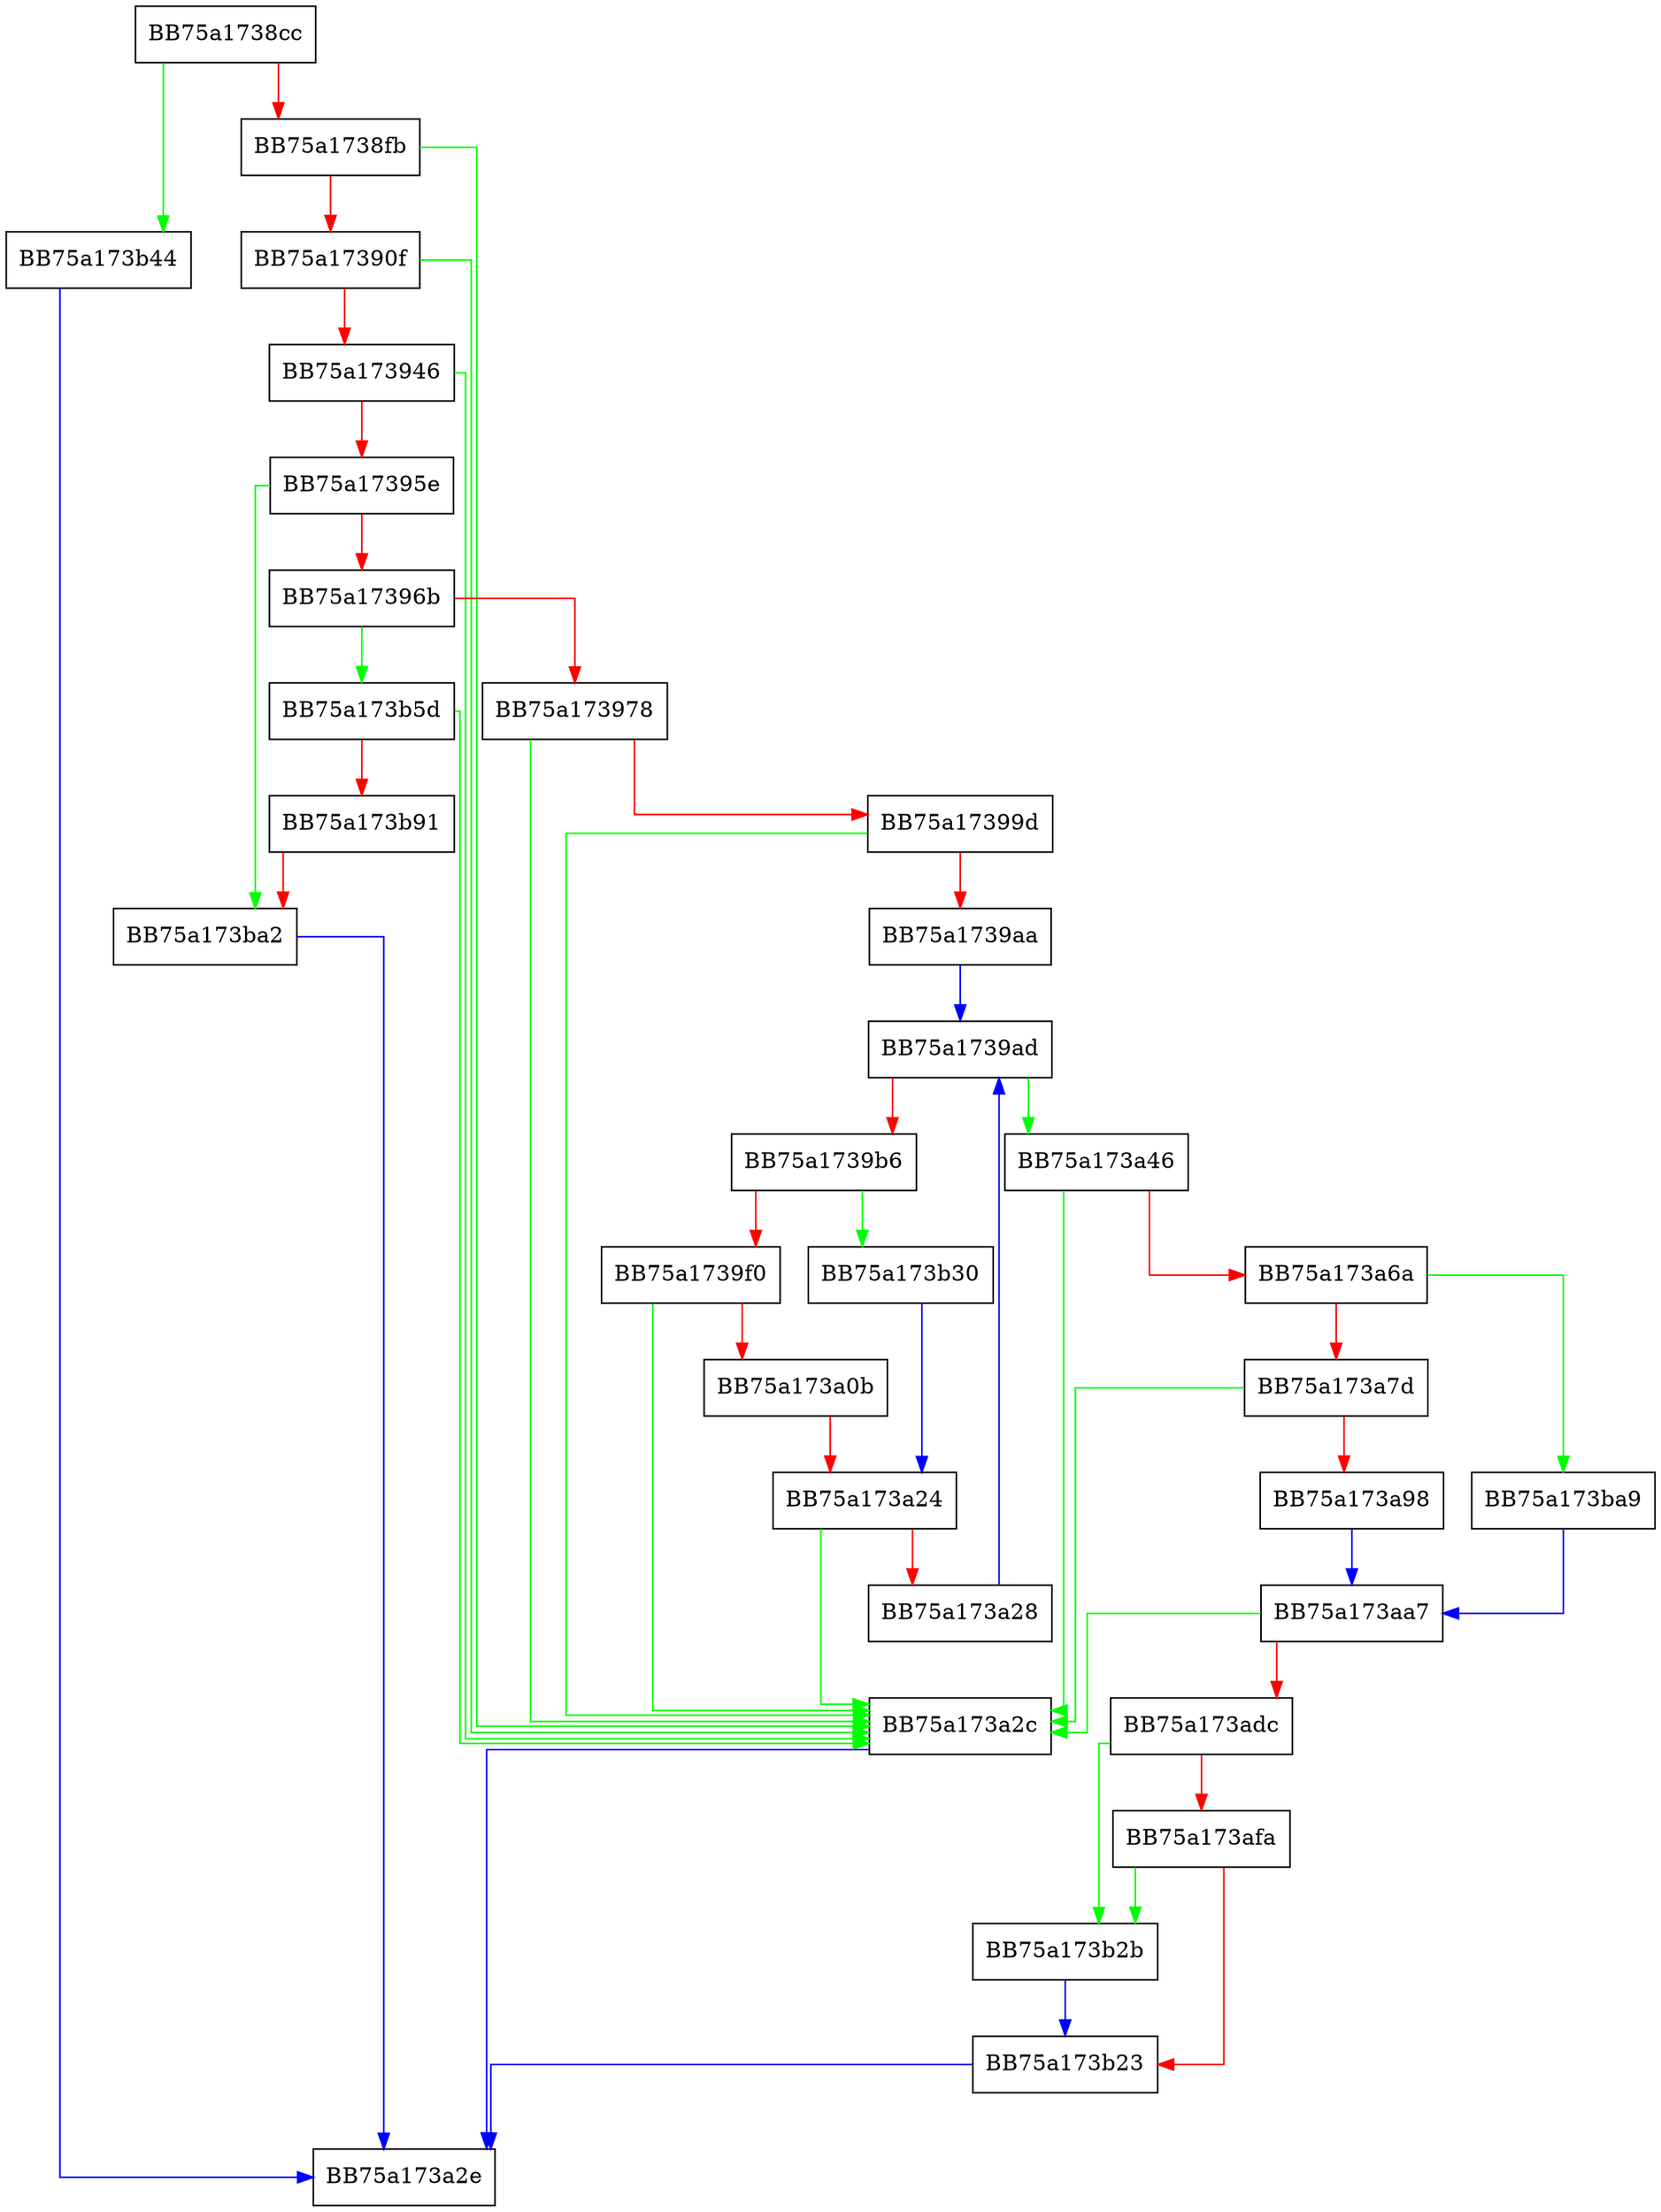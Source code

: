 digraph shift {
  node [shape="box"];
  graph [splines=ortho];
  BB75a1738cc -> BB75a173b44 [color="green"];
  BB75a1738cc -> BB75a1738fb [color="red"];
  BB75a1738fb -> BB75a173a2c [color="green"];
  BB75a1738fb -> BB75a17390f [color="red"];
  BB75a17390f -> BB75a173a2c [color="green"];
  BB75a17390f -> BB75a173946 [color="red"];
  BB75a173946 -> BB75a173a2c [color="green"];
  BB75a173946 -> BB75a17395e [color="red"];
  BB75a17395e -> BB75a173ba2 [color="green"];
  BB75a17395e -> BB75a17396b [color="red"];
  BB75a17396b -> BB75a173b5d [color="green"];
  BB75a17396b -> BB75a173978 [color="red"];
  BB75a173978 -> BB75a173a2c [color="green"];
  BB75a173978 -> BB75a17399d [color="red"];
  BB75a17399d -> BB75a173a2c [color="green"];
  BB75a17399d -> BB75a1739aa [color="red"];
  BB75a1739aa -> BB75a1739ad [color="blue"];
  BB75a1739ad -> BB75a173a46 [color="green"];
  BB75a1739ad -> BB75a1739b6 [color="red"];
  BB75a1739b6 -> BB75a173b30 [color="green"];
  BB75a1739b6 -> BB75a1739f0 [color="red"];
  BB75a1739f0 -> BB75a173a2c [color="green"];
  BB75a1739f0 -> BB75a173a0b [color="red"];
  BB75a173a0b -> BB75a173a24 [color="red"];
  BB75a173a24 -> BB75a173a2c [color="green"];
  BB75a173a24 -> BB75a173a28 [color="red"];
  BB75a173a28 -> BB75a1739ad [color="blue"];
  BB75a173a2c -> BB75a173a2e [color="blue"];
  BB75a173a46 -> BB75a173a2c [color="green"];
  BB75a173a46 -> BB75a173a6a [color="red"];
  BB75a173a6a -> BB75a173ba9 [color="green"];
  BB75a173a6a -> BB75a173a7d [color="red"];
  BB75a173a7d -> BB75a173a2c [color="green"];
  BB75a173a7d -> BB75a173a98 [color="red"];
  BB75a173a98 -> BB75a173aa7 [color="blue"];
  BB75a173aa7 -> BB75a173a2c [color="green"];
  BB75a173aa7 -> BB75a173adc [color="red"];
  BB75a173adc -> BB75a173b2b [color="green"];
  BB75a173adc -> BB75a173afa [color="red"];
  BB75a173afa -> BB75a173b2b [color="green"];
  BB75a173afa -> BB75a173b23 [color="red"];
  BB75a173b23 -> BB75a173a2e [color="blue"];
  BB75a173b2b -> BB75a173b23 [color="blue"];
  BB75a173b30 -> BB75a173a24 [color="blue"];
  BB75a173b44 -> BB75a173a2e [color="blue"];
  BB75a173b5d -> BB75a173a2c [color="green"];
  BB75a173b5d -> BB75a173b91 [color="red"];
  BB75a173b91 -> BB75a173ba2 [color="red"];
  BB75a173ba2 -> BB75a173a2e [color="blue"];
  BB75a173ba9 -> BB75a173aa7 [color="blue"];
}